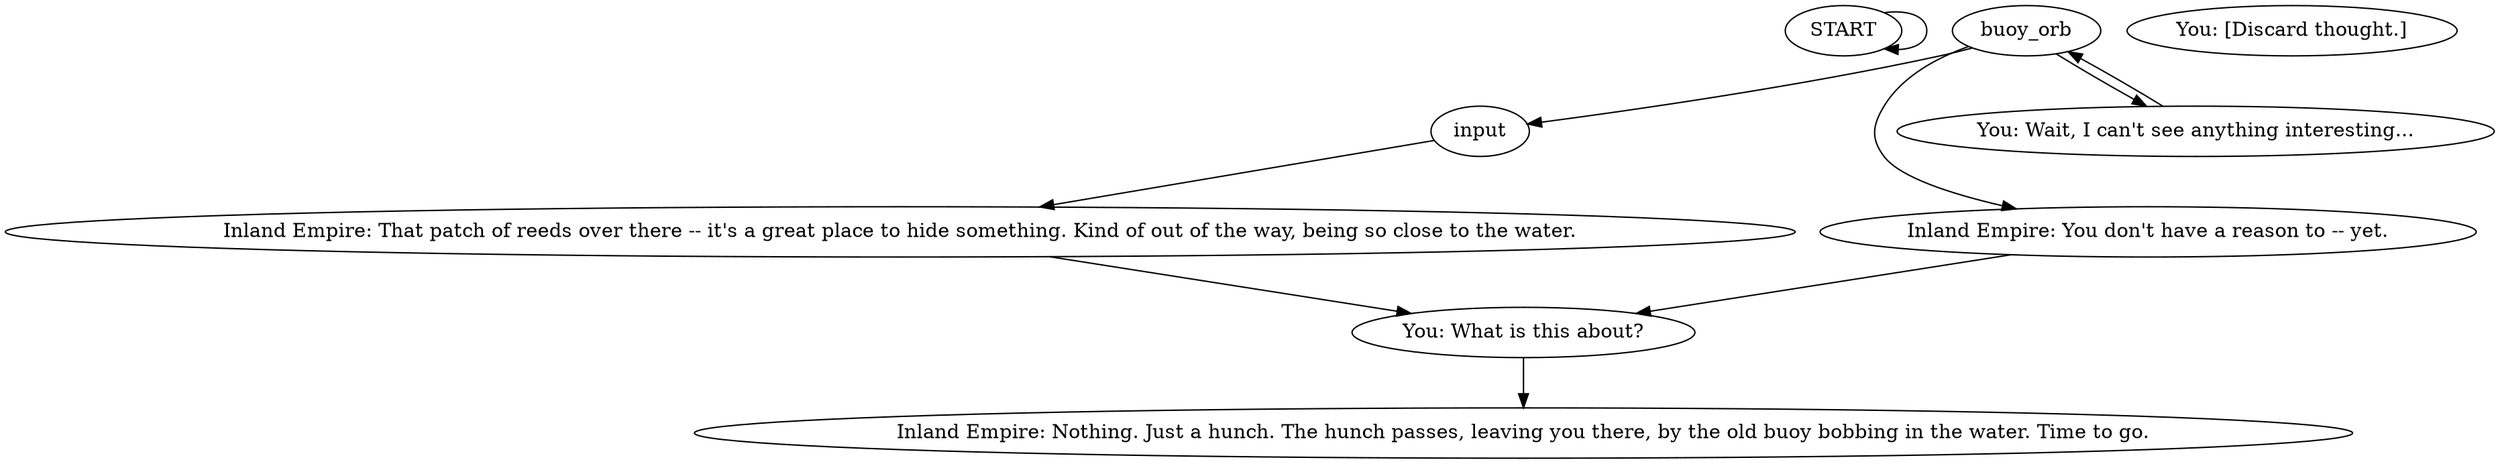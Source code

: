 # COAST ORB / reeds with buoy
# Visual Calculus notes that this is a good place to hide things.
# ==================================================
digraph G {
	  0 [label="START"];
	  1 [label="input"];
	  2 [label="You: What is this about?"];
	  3 [label="buoy_orb"];
	  4 [label="Inland Empire: You don't have a reason to -- yet."];
	  5 [label="You: [Discard thought.]"];
	  6 [label="You: Wait, I can't see anything interesting..."];
	  7 [label="Inland Empire: That patch of reeds over there -- it's a great place to hide something. Kind of out of the way, being so close to the water."];
	  8 [label="Inland Empire: Nothing. Just a hunch. The hunch passes, leaving you there, by the old buoy bobbing in the water. Time to go."];
	  0 -> 0
	  1 -> 7
	  2 -> 8
	  3 -> 1
	  3 -> 4
	  3 -> 6
	  4 -> 2
	  6 -> 3
	  7 -> 2
}

